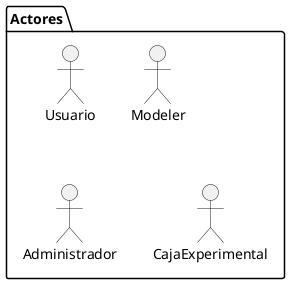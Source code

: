 @startuml Actores
 package "Actores"{
    'Creating Actors
    actor Usuario as Us
    actor Modeler as Mo
    actor Administrador as Ad
    actor CajaExperimental as Ca
 }
@enduml